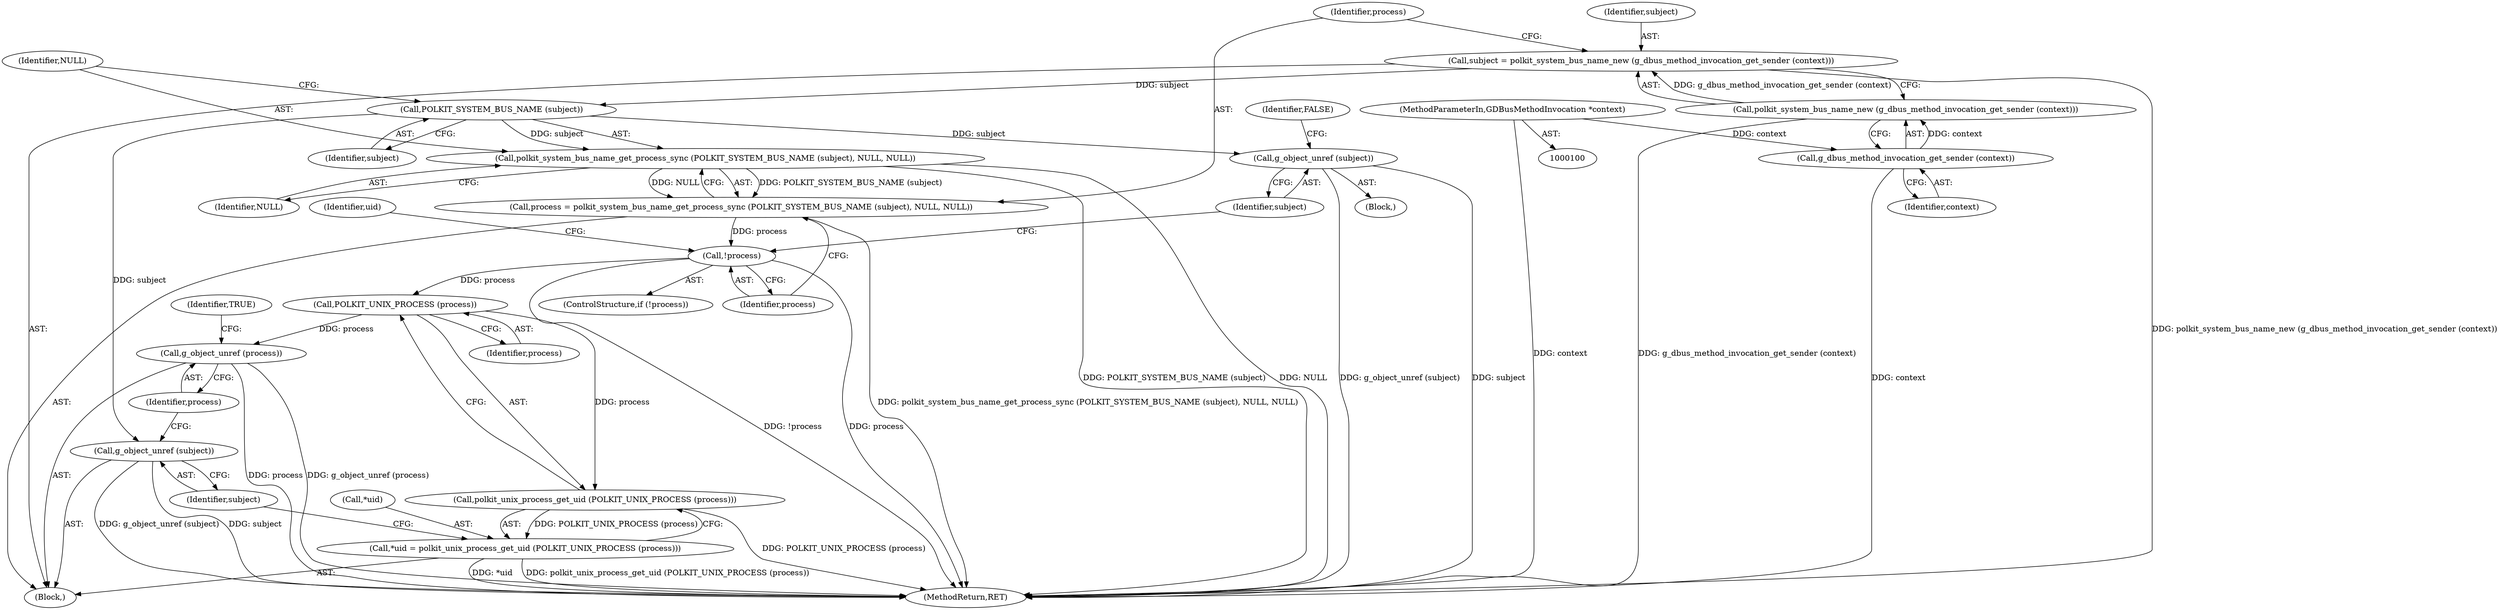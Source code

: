 digraph "1_accountsservice_26213aa0e0d8dca5f36cc23f6942525224cbe9f5@API" {
"1000106" [label="(Call,subject = polkit_system_bus_name_new (g_dbus_method_invocation_get_sender (context)))"];
"1000108" [label="(Call,polkit_system_bus_name_new (g_dbus_method_invocation_get_sender (context)))"];
"1000109" [label="(Call,g_dbus_method_invocation_get_sender (context))"];
"1000101" [label="(MethodParameterIn,GDBusMethodInvocation *context)"];
"1000114" [label="(Call,POLKIT_SYSTEM_BUS_NAME (subject))"];
"1000113" [label="(Call,polkit_system_bus_name_get_process_sync (POLKIT_SYSTEM_BUS_NAME (subject), NULL, NULL))"];
"1000111" [label="(Call,process = polkit_system_bus_name_get_process_sync (POLKIT_SYSTEM_BUS_NAME (subject), NULL, NULL))"];
"1000119" [label="(Call,!process)"];
"1000130" [label="(Call,POLKIT_UNIX_PROCESS (process))"];
"1000129" [label="(Call,polkit_unix_process_get_uid (POLKIT_UNIX_PROCESS (process)))"];
"1000126" [label="(Call,*uid = polkit_unix_process_get_uid (POLKIT_UNIX_PROCESS (process)))"];
"1000134" [label="(Call,g_object_unref (process))"];
"1000122" [label="(Call,g_object_unref (subject))"];
"1000132" [label="(Call,g_object_unref (subject))"];
"1000108" [label="(Call,polkit_system_bus_name_new (g_dbus_method_invocation_get_sender (context)))"];
"1000116" [label="(Identifier,NULL)"];
"1000112" [label="(Identifier,process)"];
"1000114" [label="(Call,POLKIT_SYSTEM_BUS_NAME (subject))"];
"1000126" [label="(Call,*uid = polkit_unix_process_get_uid (POLKIT_UNIX_PROCESS (process)))"];
"1000131" [label="(Identifier,process)"];
"1000107" [label="(Identifier,subject)"];
"1000118" [label="(ControlStructure,if (!process))"];
"1000129" [label="(Call,polkit_unix_process_get_uid (POLKIT_UNIX_PROCESS (process)))"];
"1000127" [label="(Call,*uid)"];
"1000138" [label="(MethodReturn,RET)"];
"1000110" [label="(Identifier,context)"];
"1000106" [label="(Call,subject = polkit_system_bus_name_new (g_dbus_method_invocation_get_sender (context)))"];
"1000134" [label="(Call,g_object_unref (process))"];
"1000119" [label="(Call,!process)"];
"1000125" [label="(Identifier,FALSE)"];
"1000130" [label="(Call,POLKIT_UNIX_PROCESS (process))"];
"1000133" [label="(Identifier,subject)"];
"1000135" [label="(Identifier,process)"];
"1000101" [label="(MethodParameterIn,GDBusMethodInvocation *context)"];
"1000117" [label="(Identifier,NULL)"];
"1000122" [label="(Call,g_object_unref (subject))"];
"1000123" [label="(Identifier,subject)"];
"1000109" [label="(Call,g_dbus_method_invocation_get_sender (context))"];
"1000115" [label="(Identifier,subject)"];
"1000103" [label="(Block,)"];
"1000111" [label="(Call,process = polkit_system_bus_name_get_process_sync (POLKIT_SYSTEM_BUS_NAME (subject), NULL, NULL))"];
"1000121" [label="(Block,)"];
"1000132" [label="(Call,g_object_unref (subject))"];
"1000137" [label="(Identifier,TRUE)"];
"1000113" [label="(Call,polkit_system_bus_name_get_process_sync (POLKIT_SYSTEM_BUS_NAME (subject), NULL, NULL))"];
"1000128" [label="(Identifier,uid)"];
"1000120" [label="(Identifier,process)"];
"1000106" -> "1000103"  [label="AST: "];
"1000106" -> "1000108"  [label="CFG: "];
"1000107" -> "1000106"  [label="AST: "];
"1000108" -> "1000106"  [label="AST: "];
"1000112" -> "1000106"  [label="CFG: "];
"1000106" -> "1000138"  [label="DDG: polkit_system_bus_name_new (g_dbus_method_invocation_get_sender (context))"];
"1000108" -> "1000106"  [label="DDG: g_dbus_method_invocation_get_sender (context)"];
"1000106" -> "1000114"  [label="DDG: subject"];
"1000108" -> "1000109"  [label="CFG: "];
"1000109" -> "1000108"  [label="AST: "];
"1000108" -> "1000138"  [label="DDG: g_dbus_method_invocation_get_sender (context)"];
"1000109" -> "1000108"  [label="DDG: context"];
"1000109" -> "1000110"  [label="CFG: "];
"1000110" -> "1000109"  [label="AST: "];
"1000109" -> "1000138"  [label="DDG: context"];
"1000101" -> "1000109"  [label="DDG: context"];
"1000101" -> "1000100"  [label="AST: "];
"1000101" -> "1000138"  [label="DDG: context"];
"1000114" -> "1000113"  [label="AST: "];
"1000114" -> "1000115"  [label="CFG: "];
"1000115" -> "1000114"  [label="AST: "];
"1000116" -> "1000114"  [label="CFG: "];
"1000114" -> "1000113"  [label="DDG: subject"];
"1000114" -> "1000122"  [label="DDG: subject"];
"1000114" -> "1000132"  [label="DDG: subject"];
"1000113" -> "1000111"  [label="AST: "];
"1000113" -> "1000117"  [label="CFG: "];
"1000116" -> "1000113"  [label="AST: "];
"1000117" -> "1000113"  [label="AST: "];
"1000111" -> "1000113"  [label="CFG: "];
"1000113" -> "1000138"  [label="DDG: NULL"];
"1000113" -> "1000138"  [label="DDG: POLKIT_SYSTEM_BUS_NAME (subject)"];
"1000113" -> "1000111"  [label="DDG: POLKIT_SYSTEM_BUS_NAME (subject)"];
"1000113" -> "1000111"  [label="DDG: NULL"];
"1000111" -> "1000103"  [label="AST: "];
"1000112" -> "1000111"  [label="AST: "];
"1000120" -> "1000111"  [label="CFG: "];
"1000111" -> "1000138"  [label="DDG: polkit_system_bus_name_get_process_sync (POLKIT_SYSTEM_BUS_NAME (subject), NULL, NULL)"];
"1000111" -> "1000119"  [label="DDG: process"];
"1000119" -> "1000118"  [label="AST: "];
"1000119" -> "1000120"  [label="CFG: "];
"1000120" -> "1000119"  [label="AST: "];
"1000123" -> "1000119"  [label="CFG: "];
"1000128" -> "1000119"  [label="CFG: "];
"1000119" -> "1000138"  [label="DDG: !process"];
"1000119" -> "1000138"  [label="DDG: process"];
"1000119" -> "1000130"  [label="DDG: process"];
"1000130" -> "1000129"  [label="AST: "];
"1000130" -> "1000131"  [label="CFG: "];
"1000131" -> "1000130"  [label="AST: "];
"1000129" -> "1000130"  [label="CFG: "];
"1000130" -> "1000129"  [label="DDG: process"];
"1000130" -> "1000134"  [label="DDG: process"];
"1000129" -> "1000126"  [label="AST: "];
"1000126" -> "1000129"  [label="CFG: "];
"1000129" -> "1000138"  [label="DDG: POLKIT_UNIX_PROCESS (process)"];
"1000129" -> "1000126"  [label="DDG: POLKIT_UNIX_PROCESS (process)"];
"1000126" -> "1000103"  [label="AST: "];
"1000127" -> "1000126"  [label="AST: "];
"1000133" -> "1000126"  [label="CFG: "];
"1000126" -> "1000138"  [label="DDG: *uid"];
"1000126" -> "1000138"  [label="DDG: polkit_unix_process_get_uid (POLKIT_UNIX_PROCESS (process))"];
"1000134" -> "1000103"  [label="AST: "];
"1000134" -> "1000135"  [label="CFG: "];
"1000135" -> "1000134"  [label="AST: "];
"1000137" -> "1000134"  [label="CFG: "];
"1000134" -> "1000138"  [label="DDG: g_object_unref (process)"];
"1000134" -> "1000138"  [label="DDG: process"];
"1000122" -> "1000121"  [label="AST: "];
"1000122" -> "1000123"  [label="CFG: "];
"1000123" -> "1000122"  [label="AST: "];
"1000125" -> "1000122"  [label="CFG: "];
"1000122" -> "1000138"  [label="DDG: g_object_unref (subject)"];
"1000122" -> "1000138"  [label="DDG: subject"];
"1000132" -> "1000103"  [label="AST: "];
"1000132" -> "1000133"  [label="CFG: "];
"1000133" -> "1000132"  [label="AST: "];
"1000135" -> "1000132"  [label="CFG: "];
"1000132" -> "1000138"  [label="DDG: g_object_unref (subject)"];
"1000132" -> "1000138"  [label="DDG: subject"];
}
